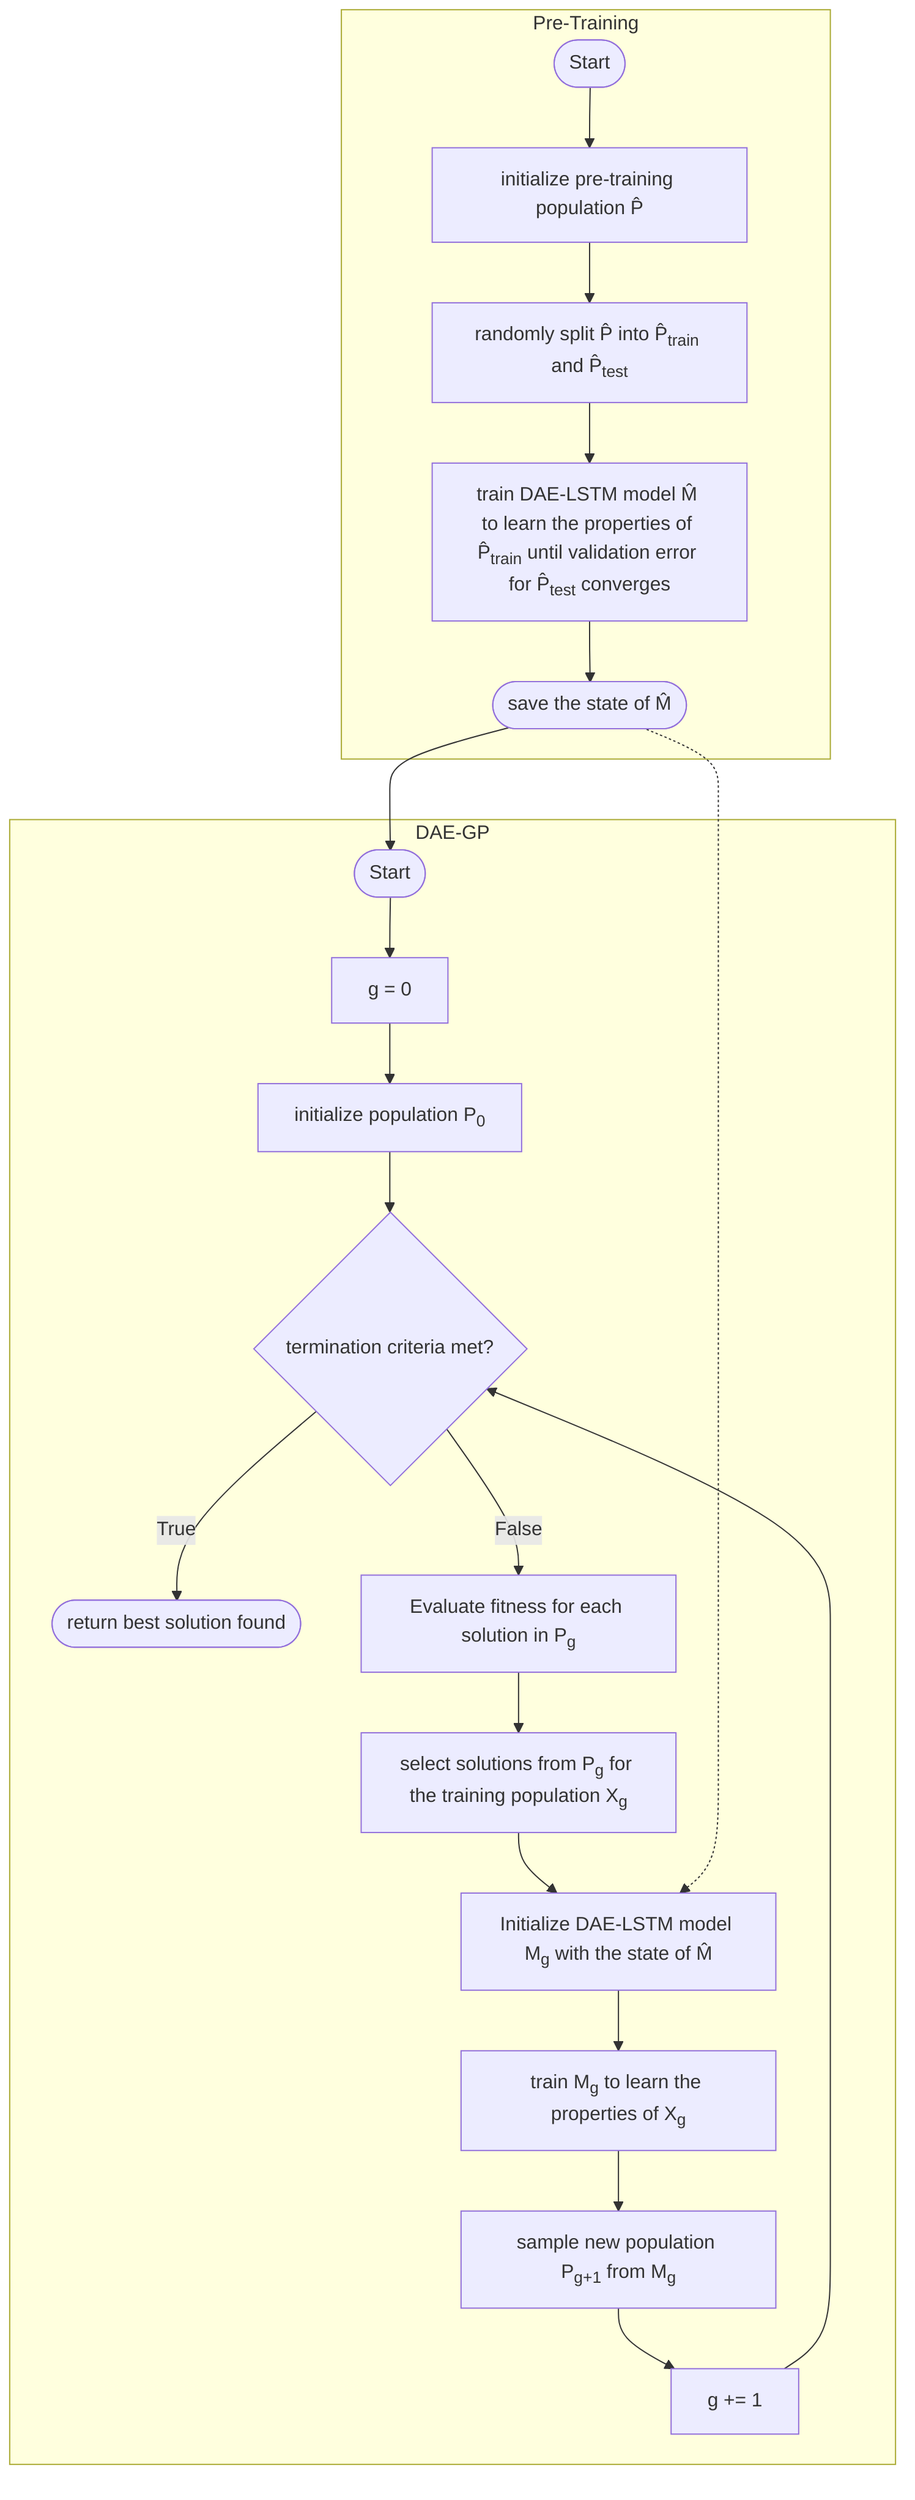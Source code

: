 graph TD
    subgraph Pre-Training
        pt_start([Start])
        -->
        pt_init_pop[initialize pre-training population P&#770] 
        --> 
        pt_split_pop[randomly split P&#770 into P&#770<sub>train</sub> and P&#770<sub>test</sub>]
        -->
        pt_model_building[train DAE-LSTM model M&#770 to learn the properties of P&#770<sub>train</sub> until validation error for P&#770<sub>test</sub> converges]
        -->
        pt_model_return([save the state of M&#770])
    end
    subgraph DAE-GP
        start([Start])
        -->
        init_gen[g = 0] 
        -->
        init_pop[initialize population P<sub>0</sub>]
        -->
        main_loop{termination criteria holds?}
            --True--> 
                return([return best solution found])
        main_loop{termination criteria met?}    
            --False--> 
                fitness_eval[Evaluate fitness for each solution in P<sub>g</sub>]
                --> 
                selection[select solutions from P<sub>g</sub> for the training population X<sub>g</sub>]
                --> 
                model_loading[Initialize DAE-LSTM model M<sub>g</sub> with the state of M&#770]
                -->
                model_building[train M<sub>g</sub> to learn the properties of X<sub>g</sub>]
                -->
                model_sampling[sample new population P<sub>g+1</sub> from M<sub>g</sub>]
                --> 
                next_gen[g += 1]
                -->
                main_loop
        
    end
    pt_model_return-->start
    pt_model_return -.-> model_loading